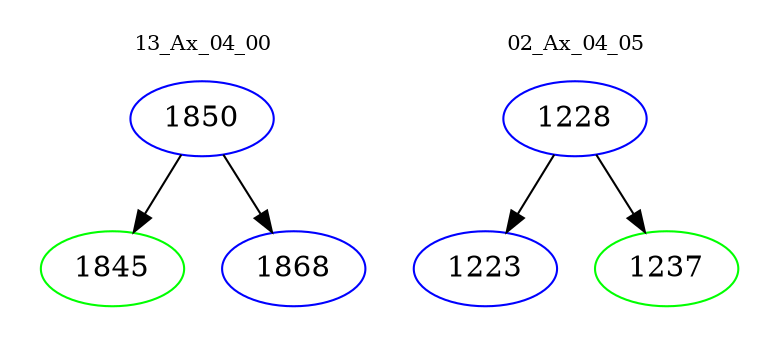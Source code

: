 digraph{
subgraph cluster_0 {
color = white
label = "13_Ax_04_00";
fontsize=10;
T0_1850 [label="1850", color="blue"]
T0_1850 -> T0_1845 [color="black"]
T0_1845 [label="1845", color="green"]
T0_1850 -> T0_1868 [color="black"]
T0_1868 [label="1868", color="blue"]
}
subgraph cluster_1 {
color = white
label = "02_Ax_04_05";
fontsize=10;
T1_1228 [label="1228", color="blue"]
T1_1228 -> T1_1223 [color="black"]
T1_1223 [label="1223", color="blue"]
T1_1228 -> T1_1237 [color="black"]
T1_1237 [label="1237", color="green"]
}
}
